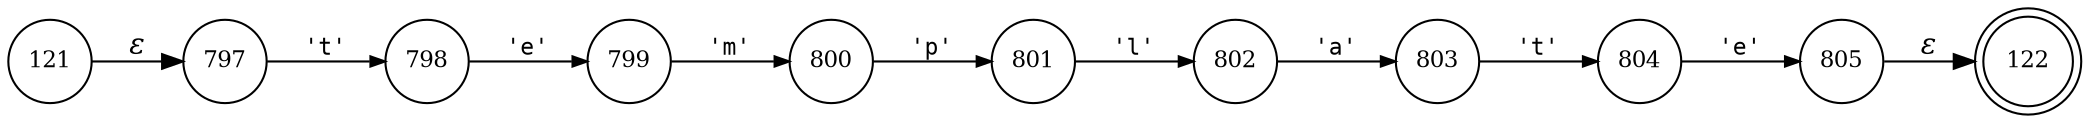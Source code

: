 digraph ATN {
rankdir=LR;
s122[fontsize=11, label="122", shape=doublecircle, fixedsize=true, width=.6];
s800[fontsize=11,label="800", shape=circle, fixedsize=true, width=.55, peripheries=1];
s801[fontsize=11,label="801", shape=circle, fixedsize=true, width=.55, peripheries=1];
s802[fontsize=11,label="802", shape=circle, fixedsize=true, width=.55, peripheries=1];
s803[fontsize=11,label="803", shape=circle, fixedsize=true, width=.55, peripheries=1];
s804[fontsize=11,label="804", shape=circle, fixedsize=true, width=.55, peripheries=1];
s805[fontsize=11,label="805", shape=circle, fixedsize=true, width=.55, peripheries=1];
s121[fontsize=11,label="121", shape=circle, fixedsize=true, width=.55, peripheries=1];
s797[fontsize=11,label="797", shape=circle, fixedsize=true, width=.55, peripheries=1];
s798[fontsize=11,label="798", shape=circle, fixedsize=true, width=.55, peripheries=1];
s799[fontsize=11,label="799", shape=circle, fixedsize=true, width=.55, peripheries=1];
s121 -> s797 [fontname="Times-Italic", label="&epsilon;"];
s797 -> s798 [fontsize=11, fontname="Courier", arrowsize=.7, label = "'t'", arrowhead = normal];
s798 -> s799 [fontsize=11, fontname="Courier", arrowsize=.7, label = "'e'", arrowhead = normal];
s799 -> s800 [fontsize=11, fontname="Courier", arrowsize=.7, label = "'m'", arrowhead = normal];
s800 -> s801 [fontsize=11, fontname="Courier", arrowsize=.7, label = "'p'", arrowhead = normal];
s801 -> s802 [fontsize=11, fontname="Courier", arrowsize=.7, label = "'l'", arrowhead = normal];
s802 -> s803 [fontsize=11, fontname="Courier", arrowsize=.7, label = "'a'", arrowhead = normal];
s803 -> s804 [fontsize=11, fontname="Courier", arrowsize=.7, label = "'t'", arrowhead = normal];
s804 -> s805 [fontsize=11, fontname="Courier", arrowsize=.7, label = "'e'", arrowhead = normal];
s805 -> s122 [fontname="Times-Italic", label="&epsilon;"];
}